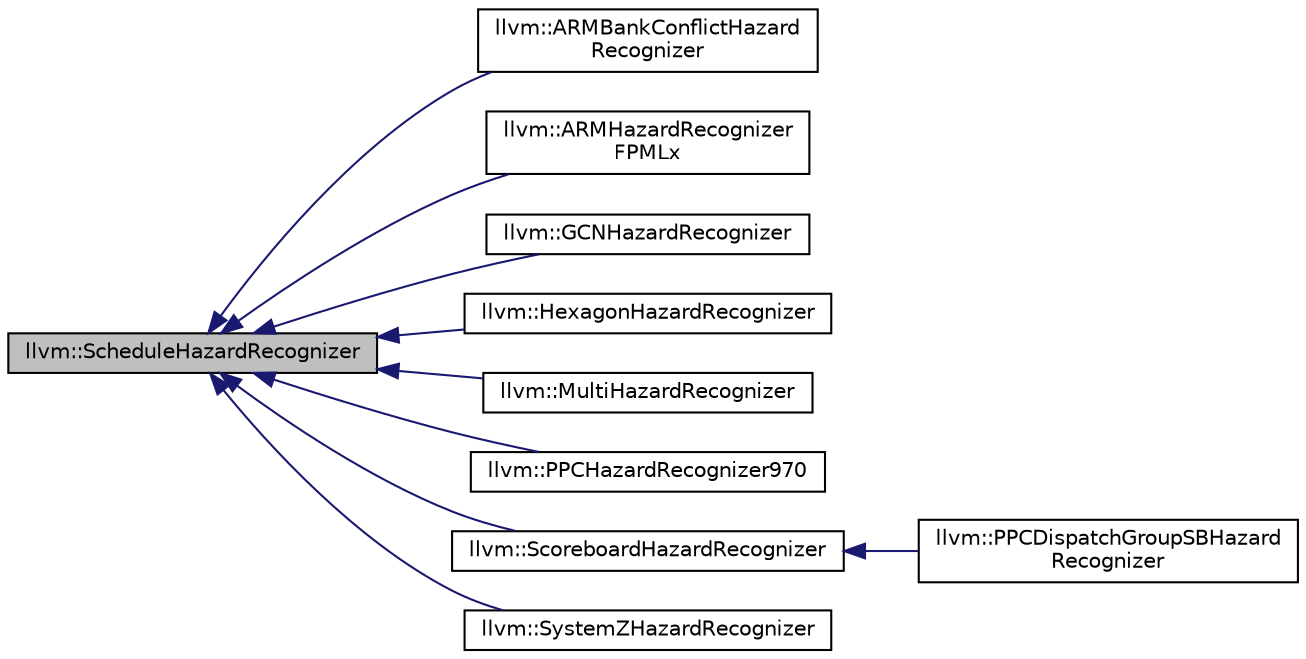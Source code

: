 digraph "llvm::ScheduleHazardRecognizer"
{
 // LATEX_PDF_SIZE
  bgcolor="transparent";
  edge [fontname="Helvetica",fontsize="10",labelfontname="Helvetica",labelfontsize="10"];
  node [fontname="Helvetica",fontsize="10",shape=record];
  rankdir="LR";
  Node1 [label="llvm::ScheduleHazardRecognizer",height=0.2,width=0.4,color="black", fillcolor="grey75", style="filled", fontcolor="black",tooltip="HazardRecognizer - This determines whether or not an instruction can be issued this cycle,..."];
  Node1 -> Node2 [dir="back",color="midnightblue",fontsize="10",style="solid",fontname="Helvetica"];
  Node2 [label="llvm::ARMBankConflictHazard\lRecognizer",height=0.2,width=0.4,color="black",URL="$classllvm_1_1ARMBankConflictHazardRecognizer.html",tooltip=" "];
  Node1 -> Node3 [dir="back",color="midnightblue",fontsize="10",style="solid",fontname="Helvetica"];
  Node3 [label="llvm::ARMHazardRecognizer\lFPMLx",height=0.2,width=0.4,color="black",URL="$classllvm_1_1ARMHazardRecognizerFPMLx.html",tooltip=" "];
  Node1 -> Node4 [dir="back",color="midnightblue",fontsize="10",style="solid",fontname="Helvetica"];
  Node4 [label="llvm::GCNHazardRecognizer",height=0.2,width=0.4,color="black",URL="$classllvm_1_1GCNHazardRecognizer.html",tooltip=" "];
  Node1 -> Node5 [dir="back",color="midnightblue",fontsize="10",style="solid",fontname="Helvetica"];
  Node5 [label="llvm::HexagonHazardRecognizer",height=0.2,width=0.4,color="black",URL="$classllvm_1_1HexagonHazardRecognizer.html",tooltip=" "];
  Node1 -> Node6 [dir="back",color="midnightblue",fontsize="10",style="solid",fontname="Helvetica"];
  Node6 [label="llvm::MultiHazardRecognizer",height=0.2,width=0.4,color="black",URL="$classllvm_1_1MultiHazardRecognizer.html",tooltip=" "];
  Node1 -> Node7 [dir="back",color="midnightblue",fontsize="10",style="solid",fontname="Helvetica"];
  Node7 [label="llvm::PPCHazardRecognizer970",height=0.2,width=0.4,color="black",URL="$classllvm_1_1PPCHazardRecognizer970.html",tooltip="PPCHazardRecognizer970 - This class defines a finite state automata that models the dispatch logic on..."];
  Node1 -> Node8 [dir="back",color="midnightblue",fontsize="10",style="solid",fontname="Helvetica"];
  Node8 [label="llvm::ScoreboardHazardRecognizer",height=0.2,width=0.4,color="black",URL="$classllvm_1_1ScoreboardHazardRecognizer.html",tooltip=" "];
  Node8 -> Node9 [dir="back",color="midnightblue",fontsize="10",style="solid",fontname="Helvetica"];
  Node9 [label="llvm::PPCDispatchGroupSBHazard\lRecognizer",height=0.2,width=0.4,color="black",URL="$classllvm_1_1PPCDispatchGroupSBHazardRecognizer.html",tooltip="PPCDispatchGroupSBHazardRecognizer - This class implements a scoreboard-based hazard recognizer for P..."];
  Node1 -> Node10 [dir="back",color="midnightblue",fontsize="10",style="solid",fontname="Helvetica"];
  Node10 [label="llvm::SystemZHazardRecognizer",height=0.2,width=0.4,color="black",URL="$classllvm_1_1SystemZHazardRecognizer.html",tooltip="SystemZHazardRecognizer maintains the state for one MBB during scheduling."];
}
